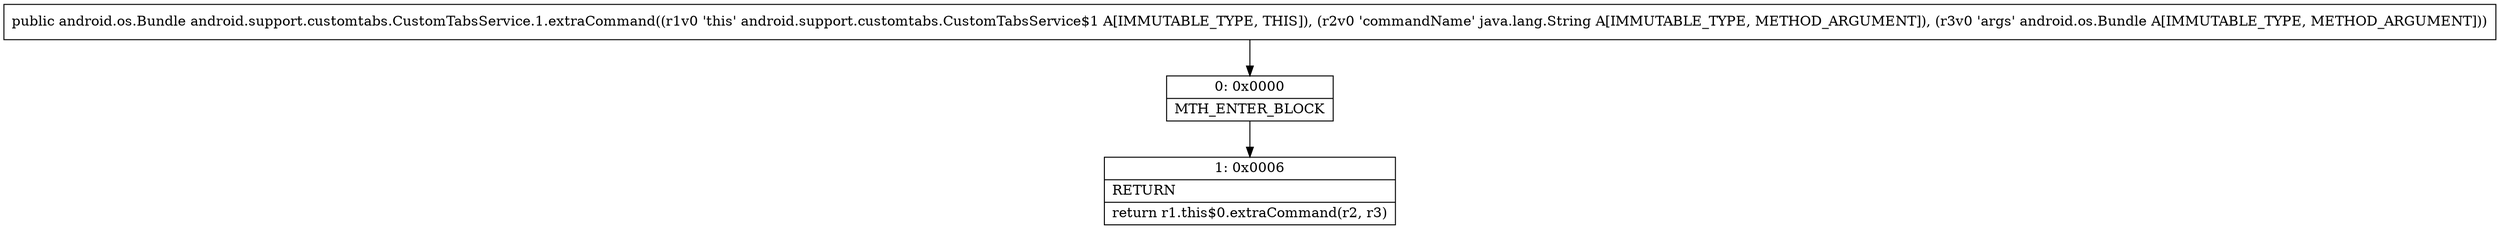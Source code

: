 digraph "CFG forandroid.support.customtabs.CustomTabsService.1.extraCommand(Ljava\/lang\/String;Landroid\/os\/Bundle;)Landroid\/os\/Bundle;" {
Node_0 [shape=record,label="{0\:\ 0x0000|MTH_ENTER_BLOCK\l}"];
Node_1 [shape=record,label="{1\:\ 0x0006|RETURN\l|return r1.this$0.extraCommand(r2, r3)\l}"];
MethodNode[shape=record,label="{public android.os.Bundle android.support.customtabs.CustomTabsService.1.extraCommand((r1v0 'this' android.support.customtabs.CustomTabsService$1 A[IMMUTABLE_TYPE, THIS]), (r2v0 'commandName' java.lang.String A[IMMUTABLE_TYPE, METHOD_ARGUMENT]), (r3v0 'args' android.os.Bundle A[IMMUTABLE_TYPE, METHOD_ARGUMENT])) }"];
MethodNode -> Node_0;
Node_0 -> Node_1;
}

